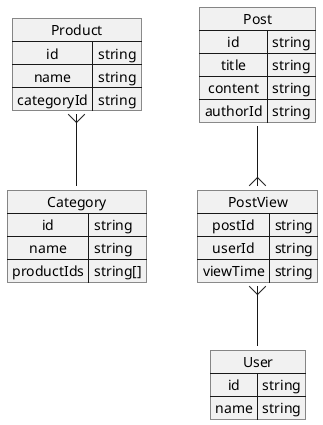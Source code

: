 @startuml

map Product {
    id => string
    name => string
    categoryId => string
}

map Category {
    id => string
    name => string
    productIds => string[]
}

Product }-- Category

map Post {
    id => string
    title => string
    content => string
    authorId => string
}

map User {
    id => string
    name => string
}

map PostView {
    postId => string
    userId => string
    viewTime => string
}

Post --{ PostView
PostView }-- User

@enduml